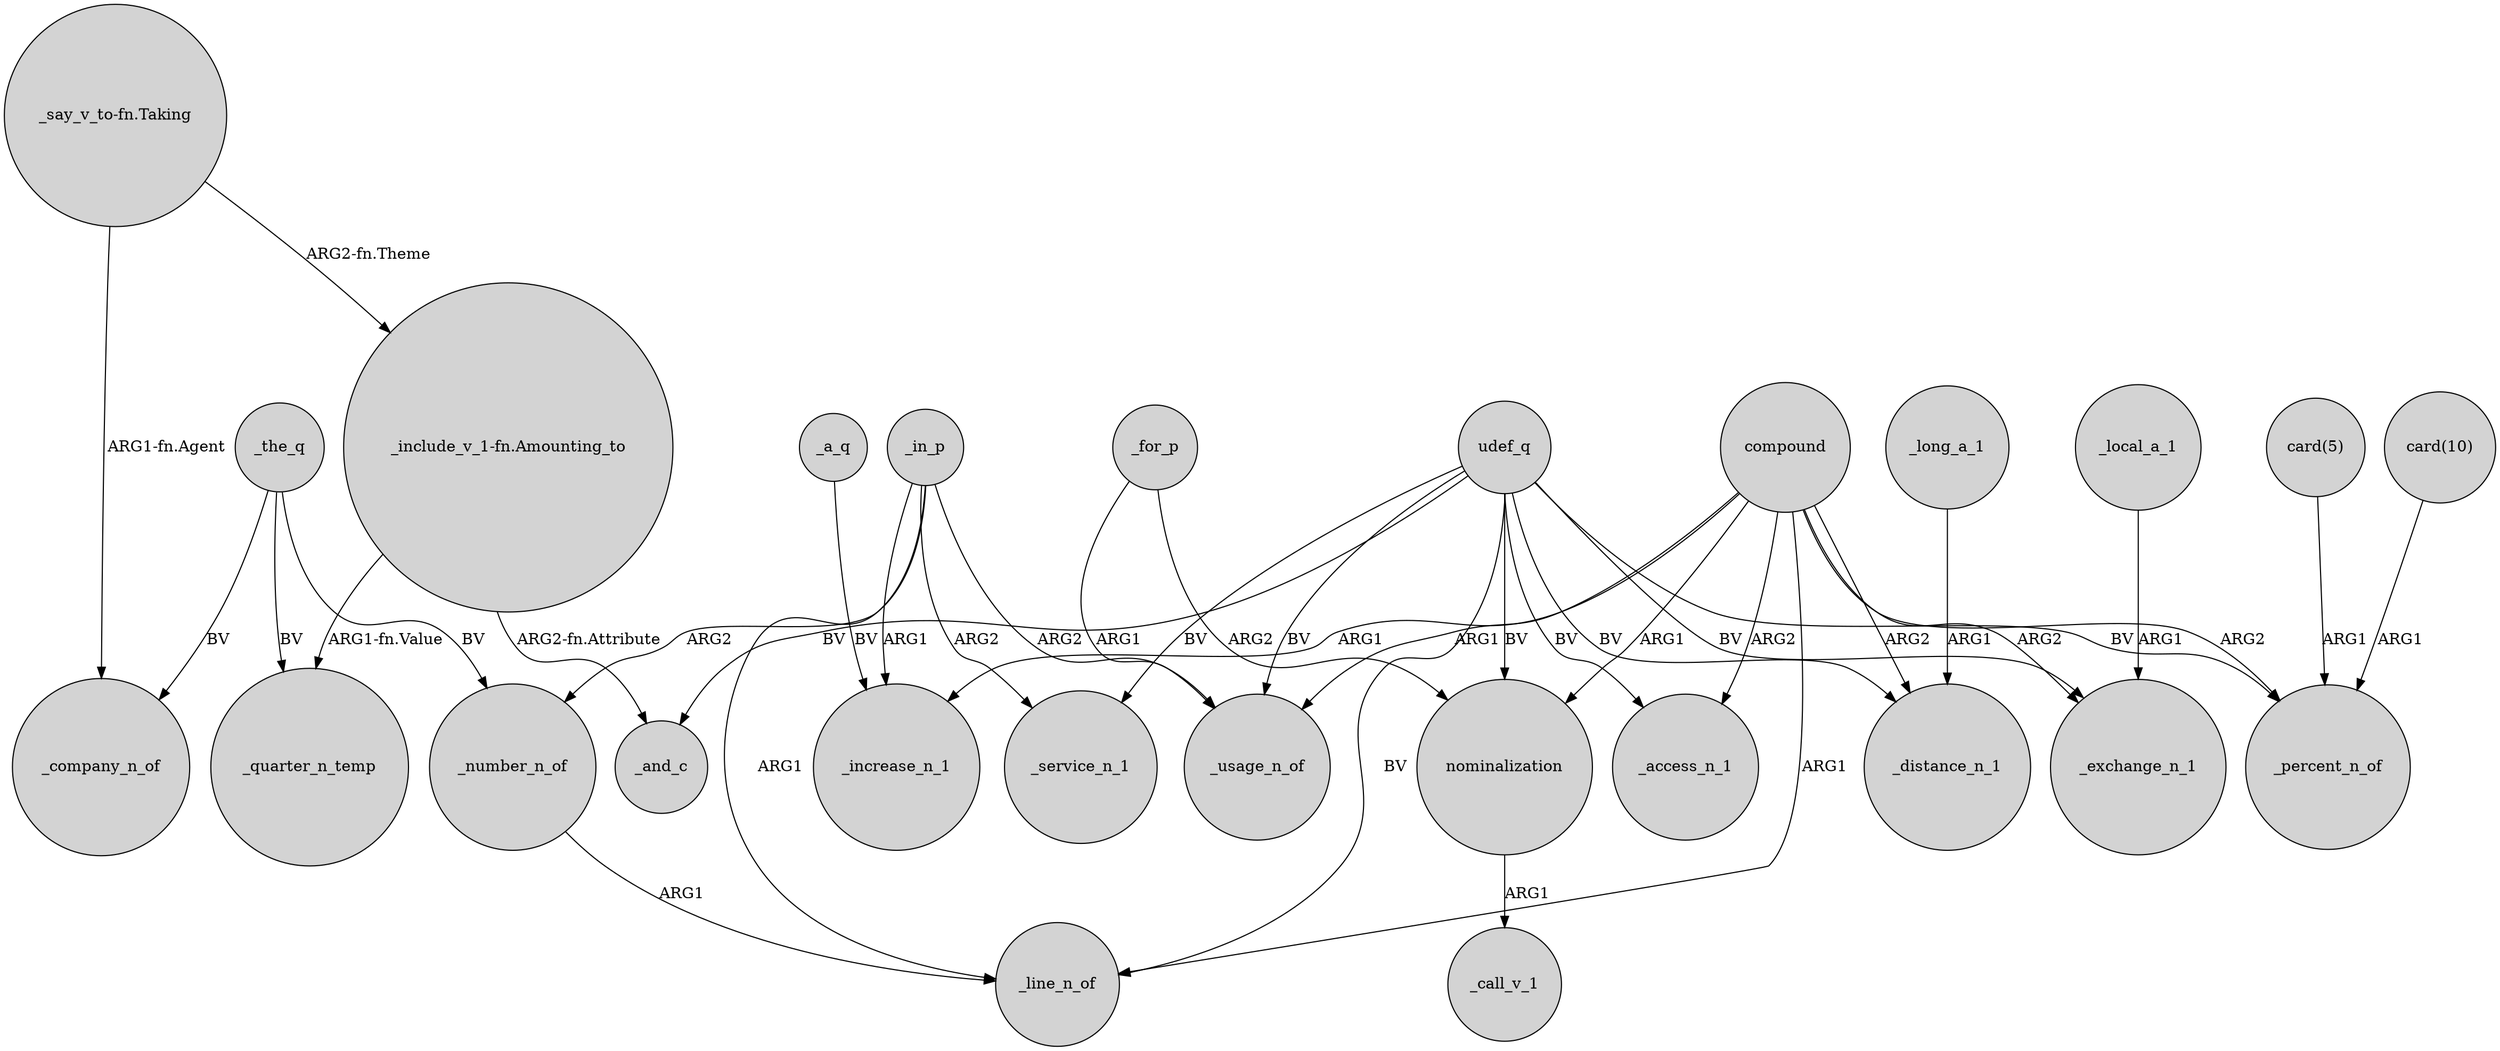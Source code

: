 digraph {
	node [shape=circle style=filled]
	udef_q -> _service_n_1 [label=BV]
	compound -> _increase_n_1 [label=ARG1]
	udef_q -> _line_n_of [label=BV]
	_the_q -> _number_n_of [label=BV]
	compound -> _access_n_1 [label=ARG2]
	udef_q -> _distance_n_1 [label=BV]
	_in_p -> _number_n_of [label=ARG2]
	compound -> _distance_n_1 [label=ARG2]
	_the_q -> _quarter_n_temp [label=BV]
	udef_q -> nominalization [label=BV]
	udef_q -> _exchange_n_1 [label=BV]
	"_include_v_1-fn.Amounting_to" -> _quarter_n_temp [label="ARG1-fn.Value"]
	"_say_v_to-fn.Taking" -> "_include_v_1-fn.Amounting_to" [label="ARG2-fn.Theme"]
	udef_q -> _usage_n_of [label=BV]
	_local_a_1 -> _exchange_n_1 [label=ARG1]
	"_say_v_to-fn.Taking" -> _company_n_of [label="ARG1-fn.Agent"]
	udef_q -> _and_c [label=BV]
	compound -> _exchange_n_1 [label=ARG2]
	compound -> _line_n_of [label=ARG1]
	compound -> nominalization [label=ARG1]
	udef_q -> _percent_n_of [label=BV]
	_long_a_1 -> _distance_n_1 [label=ARG1]
	_in_p -> _service_n_1 [label=ARG2]
	_in_p -> _line_n_of [label=ARG1]
	compound -> _percent_n_of [label=ARG2]
	"card(10)" -> _percent_n_of [label=ARG1]
	_for_p -> nominalization [label=ARG2]
	"card(5)" -> _percent_n_of [label=ARG1]
	_for_p -> _usage_n_of [label=ARG1]
	_number_n_of -> _line_n_of [label=ARG1]
	nominalization -> _call_v_1 [label=ARG1]
	udef_q -> _access_n_1 [label=BV]
	_a_q -> _increase_n_1 [label=BV]
	compound -> _usage_n_of [label=ARG1]
	_in_p -> _usage_n_of [label=ARG2]
	_in_p -> _increase_n_1 [label=ARG1]
	_the_q -> _company_n_of [label=BV]
	"_include_v_1-fn.Amounting_to" -> _and_c [label="ARG2-fn.Attribute"]
}
